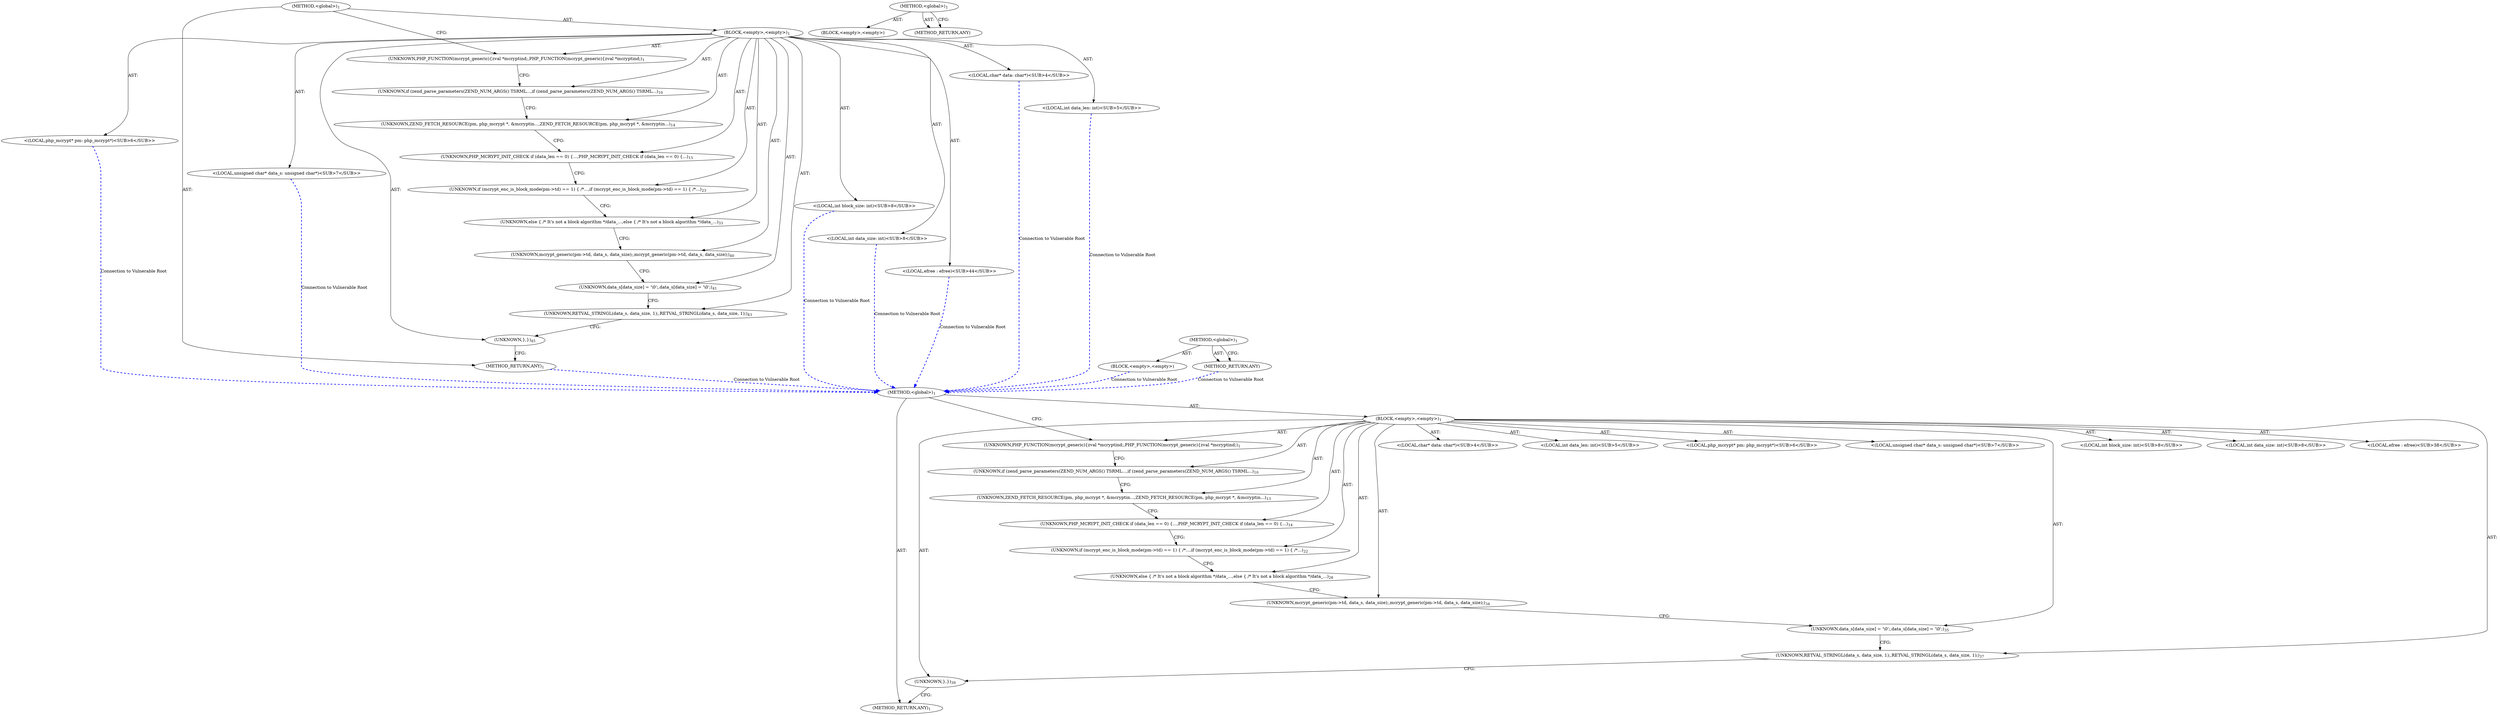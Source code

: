 digraph "&lt;global&gt;" {
vulnerable_6 [label=<(METHOD,&lt;global&gt;)<SUB>1</SUB>>];
vulnerable_7 [label=<(BLOCK,&lt;empty&gt;,&lt;empty&gt;)<SUB>1</SUB>>];
vulnerable_8 [label=<(UNKNOWN,PHP_FUNCTION(mcrypt_generic)
{
	zval *mcryptind;,PHP_FUNCTION(mcrypt_generic)
{
	zval *mcryptind;)<SUB>1</SUB>>];
vulnerable_9 [label="<(LOCAL,char* data: char*)<SUB>4</SUB>>"];
vulnerable_10 [label="<(LOCAL,int data_len: int)<SUB>5</SUB>>"];
vulnerable_11 [label="<(LOCAL,php_mcrypt* pm: php_mcrypt*)<SUB>6</SUB>>"];
vulnerable_12 [label="<(LOCAL,unsigned char* data_s: unsigned char*)<SUB>7</SUB>>"];
vulnerable_13 [label="<(LOCAL,int block_size: int)<SUB>8</SUB>>"];
vulnerable_14 [label="<(LOCAL,int data_size: int)<SUB>8</SUB>>"];
vulnerable_15 [label=<(UNKNOWN,if (zend_parse_parameters(ZEND_NUM_ARGS() TSRML...,if (zend_parse_parameters(ZEND_NUM_ARGS() TSRML...)<SUB>10</SUB>>];
vulnerable_16 [label=<(UNKNOWN,ZEND_FETCH_RESOURCE(pm, php_mcrypt *, &amp;mcryptin...,ZEND_FETCH_RESOURCE(pm, php_mcrypt *, &amp;mcryptin...)<SUB>13</SUB>>];
vulnerable_17 [label=<(UNKNOWN,PHP_MCRYPT_INIT_CHECK
 
	if (data_len == 0) {
	...,PHP_MCRYPT_INIT_CHECK
 
	if (data_len == 0) {
	...)<SUB>14</SUB>>];
vulnerable_18 [label=<(UNKNOWN,if (mcrypt_enc_is_block_mode(pm-&gt;td) == 1) { /*...,if (mcrypt_enc_is_block_mode(pm-&gt;td) == 1) { /*...)<SUB>22</SUB>>];
vulnerable_19 [label=<(UNKNOWN,else { /* It's not a block algorithm */
		data_...,else { /* It's not a block algorithm */
		data_...)<SUB>28</SUB>>];
vulnerable_20 [label=<(UNKNOWN,mcrypt_generic(pm-&gt;td, data_s, data_size);,mcrypt_generic(pm-&gt;td, data_s, data_size);)<SUB>34</SUB>>];
vulnerable_21 [label=<(UNKNOWN,data_s[data_size] = '\0';,data_s[data_size] = '\0';)<SUB>35</SUB>>];
vulnerable_22 [label=<(UNKNOWN,RETVAL_STRINGL(data_s, data_size, 1);,RETVAL_STRINGL(data_s, data_size, 1);)<SUB>37</SUB>>];
vulnerable_23 [label="<(LOCAL,efree : efree)<SUB>38</SUB>>"];
vulnerable_24 [label=<(UNKNOWN,},})<SUB>39</SUB>>];
vulnerable_25 [label=<(METHOD_RETURN,ANY)<SUB>1</SUB>>];
vulnerable_40 [label=<(METHOD,&lt;global&gt;)<SUB>1</SUB>>];
vulnerable_41 [label=<(BLOCK,&lt;empty&gt;,&lt;empty&gt;)>];
vulnerable_42 [label=<(METHOD_RETURN,ANY)>];
fixed_6 [label=<(METHOD,&lt;global&gt;)<SUB>1</SUB>>];
fixed_7 [label=<(BLOCK,&lt;empty&gt;,&lt;empty&gt;)<SUB>1</SUB>>];
fixed_8 [label=<(UNKNOWN,PHP_FUNCTION(mcrypt_generic)
{
	zval *mcryptind;,PHP_FUNCTION(mcrypt_generic)
{
	zval *mcryptind;)<SUB>1</SUB>>];
fixed_9 [label="<(LOCAL,char* data: char*)<SUB>4</SUB>>"];
fixed_10 [label="<(LOCAL,int data_len: int)<SUB>5</SUB>>"];
fixed_11 [label="<(LOCAL,php_mcrypt* pm: php_mcrypt*)<SUB>6</SUB>>"];
fixed_12 [label="<(LOCAL,unsigned char* data_s: unsigned char*)<SUB>7</SUB>>"];
fixed_13 [label="<(LOCAL,int block_size: int)<SUB>8</SUB>>"];
fixed_14 [label="<(LOCAL,int data_size: int)<SUB>8</SUB>>"];
fixed_15 [label=<(UNKNOWN,if (zend_parse_parameters(ZEND_NUM_ARGS() TSRML...,if (zend_parse_parameters(ZEND_NUM_ARGS() TSRML...)<SUB>10</SUB>>];
fixed_16 [label=<(UNKNOWN,ZEND_FETCH_RESOURCE(pm, php_mcrypt *, &amp;mcryptin...,ZEND_FETCH_RESOURCE(pm, php_mcrypt *, &amp;mcryptin...)<SUB>14</SUB>>];
fixed_17 [label=<(UNKNOWN,PHP_MCRYPT_INIT_CHECK
 
	if (data_len == 0) {
	...,PHP_MCRYPT_INIT_CHECK
 
	if (data_len == 0) {
	...)<SUB>15</SUB>>];
fixed_18 [label=<(UNKNOWN,if (mcrypt_enc_is_block_mode(pm-&gt;td) == 1) { /*...,if (mcrypt_enc_is_block_mode(pm-&gt;td) == 1) { /*...)<SUB>23</SUB>>];
fixed_19 [label=<(UNKNOWN,else { /* It's not a block algorithm */
		data_...,else { /* It's not a block algorithm */
		data_...)<SUB>33</SUB>>];
fixed_20 [label=<(UNKNOWN,mcrypt_generic(pm-&gt;td, data_s, data_size);,mcrypt_generic(pm-&gt;td, data_s, data_size);)<SUB>40</SUB>>];
fixed_21 [label=<(UNKNOWN,data_s[data_size] = '\0';,data_s[data_size] = '\0';)<SUB>41</SUB>>];
fixed_22 [label=<(UNKNOWN,RETVAL_STRINGL(data_s, data_size, 1);,RETVAL_STRINGL(data_s, data_size, 1);)<SUB>43</SUB>>];
fixed_23 [label="<(LOCAL,efree : efree)<SUB>44</SUB>>"];
fixed_24 [label=<(UNKNOWN,},})<SUB>45</SUB>>];
fixed_25 [label=<(METHOD_RETURN,ANY)<SUB>1</SUB>>];
fixed_40 [label=<(METHOD,&lt;global&gt;)<SUB>1</SUB>>];
fixed_41 [label=<(BLOCK,&lt;empty&gt;,&lt;empty&gt;)>];
fixed_42 [label=<(METHOD_RETURN,ANY)>];
vulnerable_6 -> vulnerable_7  [key=0, label="AST: "];
vulnerable_6 -> vulnerable_25  [key=0, label="AST: "];
vulnerable_6 -> vulnerable_8  [key=0, label="CFG: "];
vulnerable_7 -> vulnerable_8  [key=0, label="AST: "];
vulnerable_7 -> vulnerable_9  [key=0, label="AST: "];
vulnerable_7 -> vulnerable_10  [key=0, label="AST: "];
vulnerable_7 -> vulnerable_11  [key=0, label="AST: "];
vulnerable_7 -> vulnerable_12  [key=0, label="AST: "];
vulnerable_7 -> vulnerable_13  [key=0, label="AST: "];
vulnerable_7 -> vulnerable_14  [key=0, label="AST: "];
vulnerable_7 -> vulnerable_15  [key=0, label="AST: "];
vulnerable_7 -> vulnerable_16  [key=0, label="AST: "];
vulnerable_7 -> vulnerable_17  [key=0, label="AST: "];
vulnerable_7 -> vulnerable_18  [key=0, label="AST: "];
vulnerable_7 -> vulnerable_19  [key=0, label="AST: "];
vulnerable_7 -> vulnerable_20  [key=0, label="AST: "];
vulnerable_7 -> vulnerable_21  [key=0, label="AST: "];
vulnerable_7 -> vulnerable_22  [key=0, label="AST: "];
vulnerable_7 -> vulnerable_23  [key=0, label="AST: "];
vulnerable_7 -> vulnerable_24  [key=0, label="AST: "];
vulnerable_8 -> vulnerable_15  [key=0, label="CFG: "];
vulnerable_15 -> vulnerable_16  [key=0, label="CFG: "];
vulnerable_16 -> vulnerable_17  [key=0, label="CFG: "];
vulnerable_17 -> vulnerable_18  [key=0, label="CFG: "];
vulnerable_18 -> vulnerable_19  [key=0, label="CFG: "];
vulnerable_19 -> vulnerable_20  [key=0, label="CFG: "];
vulnerable_20 -> vulnerable_21  [key=0, label="CFG: "];
vulnerable_21 -> vulnerable_22  [key=0, label="CFG: "];
vulnerable_22 -> vulnerable_24  [key=0, label="CFG: "];
vulnerable_24 -> vulnerable_25  [key=0, label="CFG: "];
vulnerable_40 -> vulnerable_41  [key=0, label="AST: "];
vulnerable_40 -> vulnerable_42  [key=0, label="AST: "];
vulnerable_40 -> vulnerable_42  [key=1, label="CFG: "];
fixed_6 -> fixed_7  [key=0, label="AST: "];
fixed_6 -> fixed_25  [key=0, label="AST: "];
fixed_6 -> fixed_8  [key=0, label="CFG: "];
fixed_7 -> fixed_8  [key=0, label="AST: "];
fixed_7 -> fixed_9  [key=0, label="AST: "];
fixed_7 -> fixed_10  [key=0, label="AST: "];
fixed_7 -> fixed_11  [key=0, label="AST: "];
fixed_7 -> fixed_12  [key=0, label="AST: "];
fixed_7 -> fixed_13  [key=0, label="AST: "];
fixed_7 -> fixed_14  [key=0, label="AST: "];
fixed_7 -> fixed_15  [key=0, label="AST: "];
fixed_7 -> fixed_16  [key=0, label="AST: "];
fixed_7 -> fixed_17  [key=0, label="AST: "];
fixed_7 -> fixed_18  [key=0, label="AST: "];
fixed_7 -> fixed_19  [key=0, label="AST: "];
fixed_7 -> fixed_20  [key=0, label="AST: "];
fixed_7 -> fixed_21  [key=0, label="AST: "];
fixed_7 -> fixed_22  [key=0, label="AST: "];
fixed_7 -> fixed_23  [key=0, label="AST: "];
fixed_7 -> fixed_24  [key=0, label="AST: "];
fixed_8 -> fixed_15  [key=0, label="CFG: "];
fixed_9 -> vulnerable_6  [color=blue, key=0, label="Connection to Vulnerable Root", penwidth="2.0", style=dashed];
fixed_10 -> vulnerable_6  [color=blue, key=0, label="Connection to Vulnerable Root", penwidth="2.0", style=dashed];
fixed_11 -> vulnerable_6  [color=blue, key=0, label="Connection to Vulnerable Root", penwidth="2.0", style=dashed];
fixed_12 -> vulnerable_6  [color=blue, key=0, label="Connection to Vulnerable Root", penwidth="2.0", style=dashed];
fixed_13 -> vulnerable_6  [color=blue, key=0, label="Connection to Vulnerable Root", penwidth="2.0", style=dashed];
fixed_14 -> vulnerable_6  [color=blue, key=0, label="Connection to Vulnerable Root", penwidth="2.0", style=dashed];
fixed_15 -> fixed_16  [key=0, label="CFG: "];
fixed_16 -> fixed_17  [key=0, label="CFG: "];
fixed_17 -> fixed_18  [key=0, label="CFG: "];
fixed_18 -> fixed_19  [key=0, label="CFG: "];
fixed_19 -> fixed_20  [key=0, label="CFG: "];
fixed_20 -> fixed_21  [key=0, label="CFG: "];
fixed_21 -> fixed_22  [key=0, label="CFG: "];
fixed_22 -> fixed_24  [key=0, label="CFG: "];
fixed_23 -> vulnerable_6  [color=blue, key=0, label="Connection to Vulnerable Root", penwidth="2.0", style=dashed];
fixed_24 -> fixed_25  [key=0, label="CFG: "];
fixed_25 -> vulnerable_6  [color=blue, key=0, label="Connection to Vulnerable Root", penwidth="2.0", style=dashed];
fixed_40 -> fixed_41  [key=0, label="AST: "];
fixed_40 -> fixed_42  [key=0, label="AST: "];
fixed_40 -> fixed_42  [key=1, label="CFG: "];
fixed_41 -> vulnerable_6  [color=blue, key=0, label="Connection to Vulnerable Root", penwidth="2.0", style=dashed];
fixed_42 -> vulnerable_6  [color=blue, key=0, label="Connection to Vulnerable Root", penwidth="2.0", style=dashed];
}
